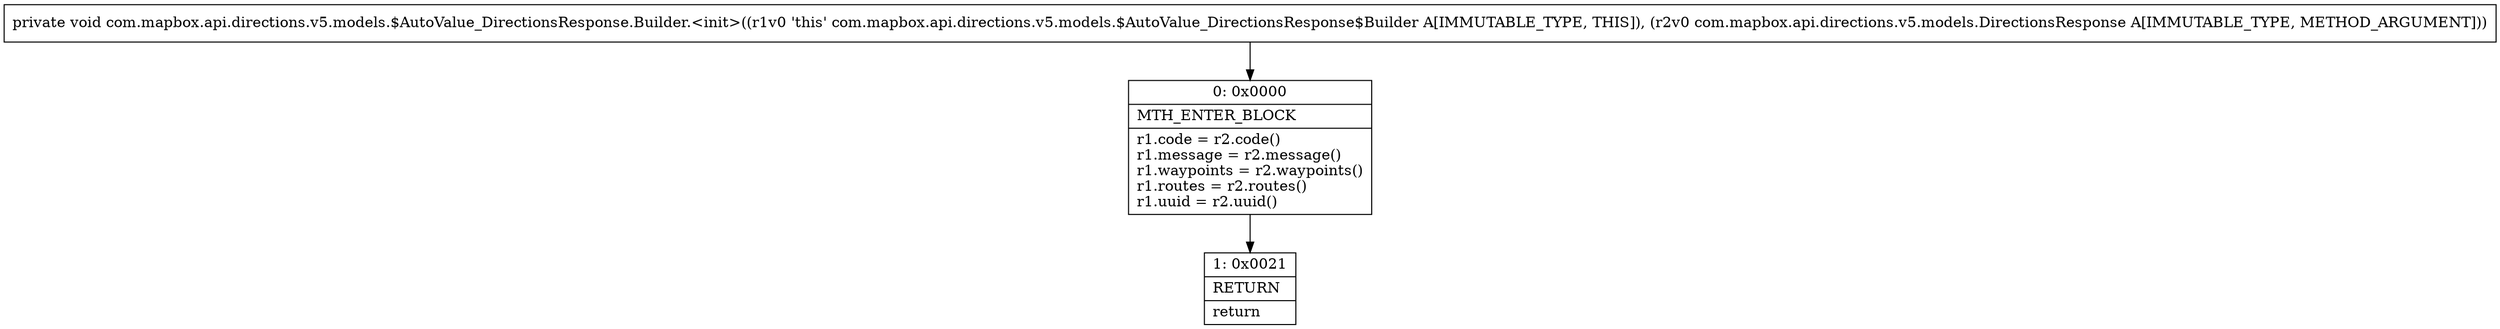digraph "CFG forcom.mapbox.api.directions.v5.models.$AutoValue_DirectionsResponse.Builder.\<init\>(Lcom\/mapbox\/api\/directions\/v5\/models\/DirectionsResponse;)V" {
Node_0 [shape=record,label="{0\:\ 0x0000|MTH_ENTER_BLOCK\l|r1.code = r2.code()\lr1.message = r2.message()\lr1.waypoints = r2.waypoints()\lr1.routes = r2.routes()\lr1.uuid = r2.uuid()\l}"];
Node_1 [shape=record,label="{1\:\ 0x0021|RETURN\l|return\l}"];
MethodNode[shape=record,label="{private void com.mapbox.api.directions.v5.models.$AutoValue_DirectionsResponse.Builder.\<init\>((r1v0 'this' com.mapbox.api.directions.v5.models.$AutoValue_DirectionsResponse$Builder A[IMMUTABLE_TYPE, THIS]), (r2v0 com.mapbox.api.directions.v5.models.DirectionsResponse A[IMMUTABLE_TYPE, METHOD_ARGUMENT])) }"];
MethodNode -> Node_0;
Node_0 -> Node_1;
}

